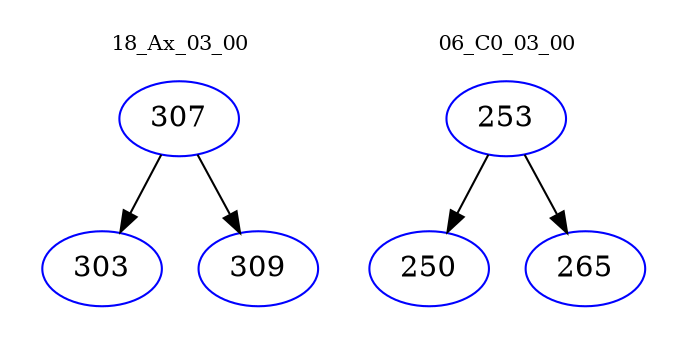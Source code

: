 digraph{
subgraph cluster_0 {
color = white
label = "18_Ax_03_00";
fontsize=10;
T0_307 [label="307", color="blue"]
T0_307 -> T0_303 [color="black"]
T0_303 [label="303", color="blue"]
T0_307 -> T0_309 [color="black"]
T0_309 [label="309", color="blue"]
}
subgraph cluster_1 {
color = white
label = "06_C0_03_00";
fontsize=10;
T1_253 [label="253", color="blue"]
T1_253 -> T1_250 [color="black"]
T1_250 [label="250", color="blue"]
T1_253 -> T1_265 [color="black"]
T1_265 [label="265", color="blue"]
}
}
